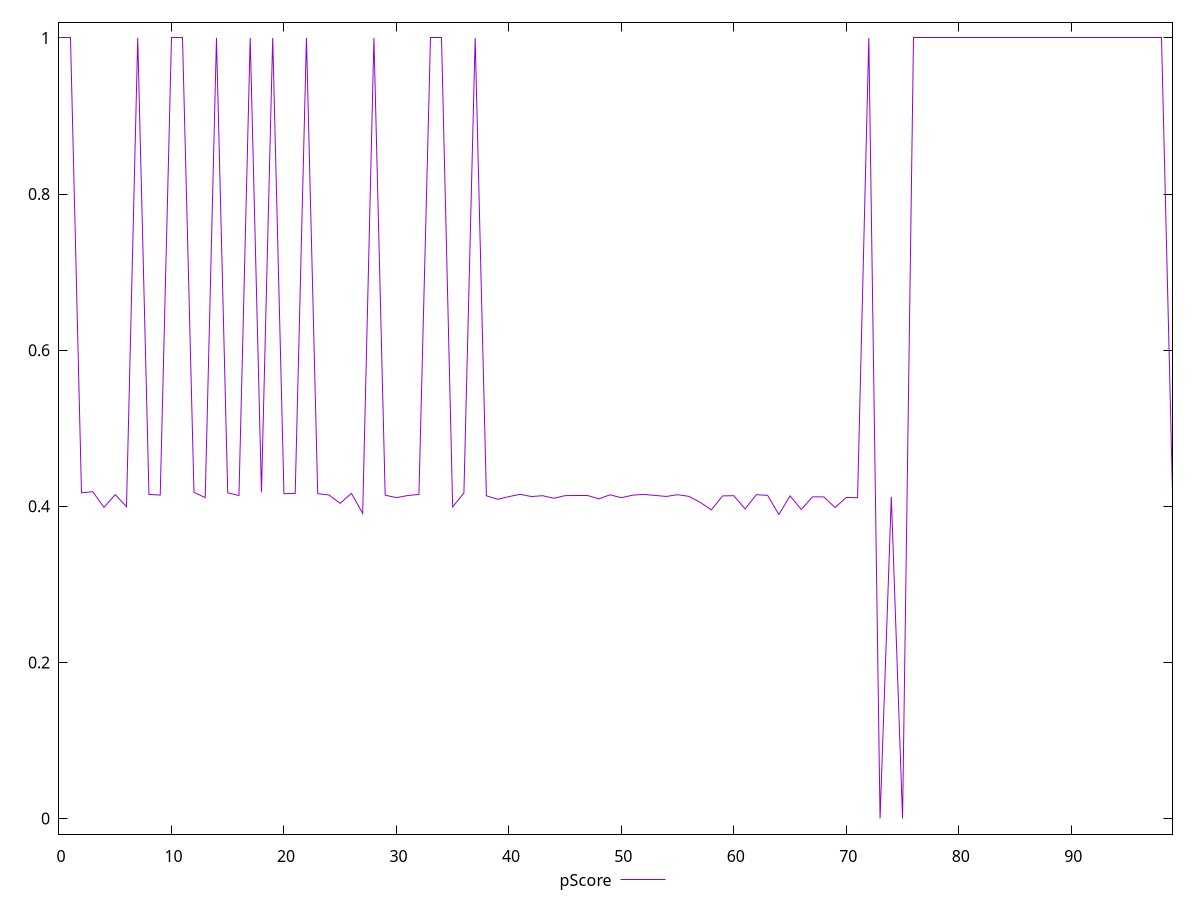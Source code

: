 reset

$pScore <<EOF
0 1
1 1
2 0.41717647058823526
3 0.41870588235294115
4 0.39858823529411763
5 0.41494117647058826
6 0.3995294117647059
7 1
8 0.41517647058823526
9 0.4143529411764706
10 1
11 1
12 0.4178823529411765
13 0.41105882352941175
14 1
15 0.4172941176470588
16 0.4137647058823529
17 1
18 0.418
19 1
20 0.41611764705882354
21 0.41647058823529415
22 1
23 0.41611764705882354
24 0.41447058823529415
25 0.4037647058823529
26 0.41658823529411765
27 0.3908235294117647
28 1
29 0.41423529411764703
30 0.41105882352941175
31 0.4137647058823529
32 0.41517647058823526
33 1
34 1
35 0.3991764705882353
36 0.41705882352941176
37 1
38 0.41341176470588237
39 0.40894117647058825
40 0.4123529411764706
41 0.4152941176470588
42 0.41247058823529414
43 0.41352941176470587
44 0.41023529411764703
45 0.4136470588235294
46 0.41411764705882353
47 0.41411764705882353
48 0.40952941176470586
49 0.41470588235294115
50 0.41094117647058825
51 0.41423529411764703
52 0.41517647058823526
53 0.4138823529411765
54 0.41258823529411764
55 0.4148235294117647
56 0.41270588235294114
57 0.40505882352941175
58 0.39541176470588235
59 0.4132941176470588
60 0.41352941176470587
61 0.39658823529411763
62 0.4148235294117647
63 0.414
64 0.3895294117647059
65 0.4132941176470588
66 0.39588235294117646
67 0.41211764705882353
68 0.412
69 0.3983529411764706
70 0.4112941176470588
71 0.41094117647058825
72 1
73 0
74 0.41211764705882353
75 0
76 1
77 1
78 1
79 1
80 1
81 1
82 1
83 1
84 1
85 1
86 1
87 1
88 1
89 1
90 1
91 1
92 1
93 1
94 1
95 1
96 1
97 1
98 1
99 0.41823529411764704
EOF

set key outside below
set xrange [0:99]
set yrange [-0.02:1.02]
set trange [-0.02:1.02]
set terminal svg size 640, 500 enhanced background rgb 'white'
set output "reprap/uses-rel-preload/samples/pages/pScore/values.svg"

plot $pScore title "pScore" with line

reset
